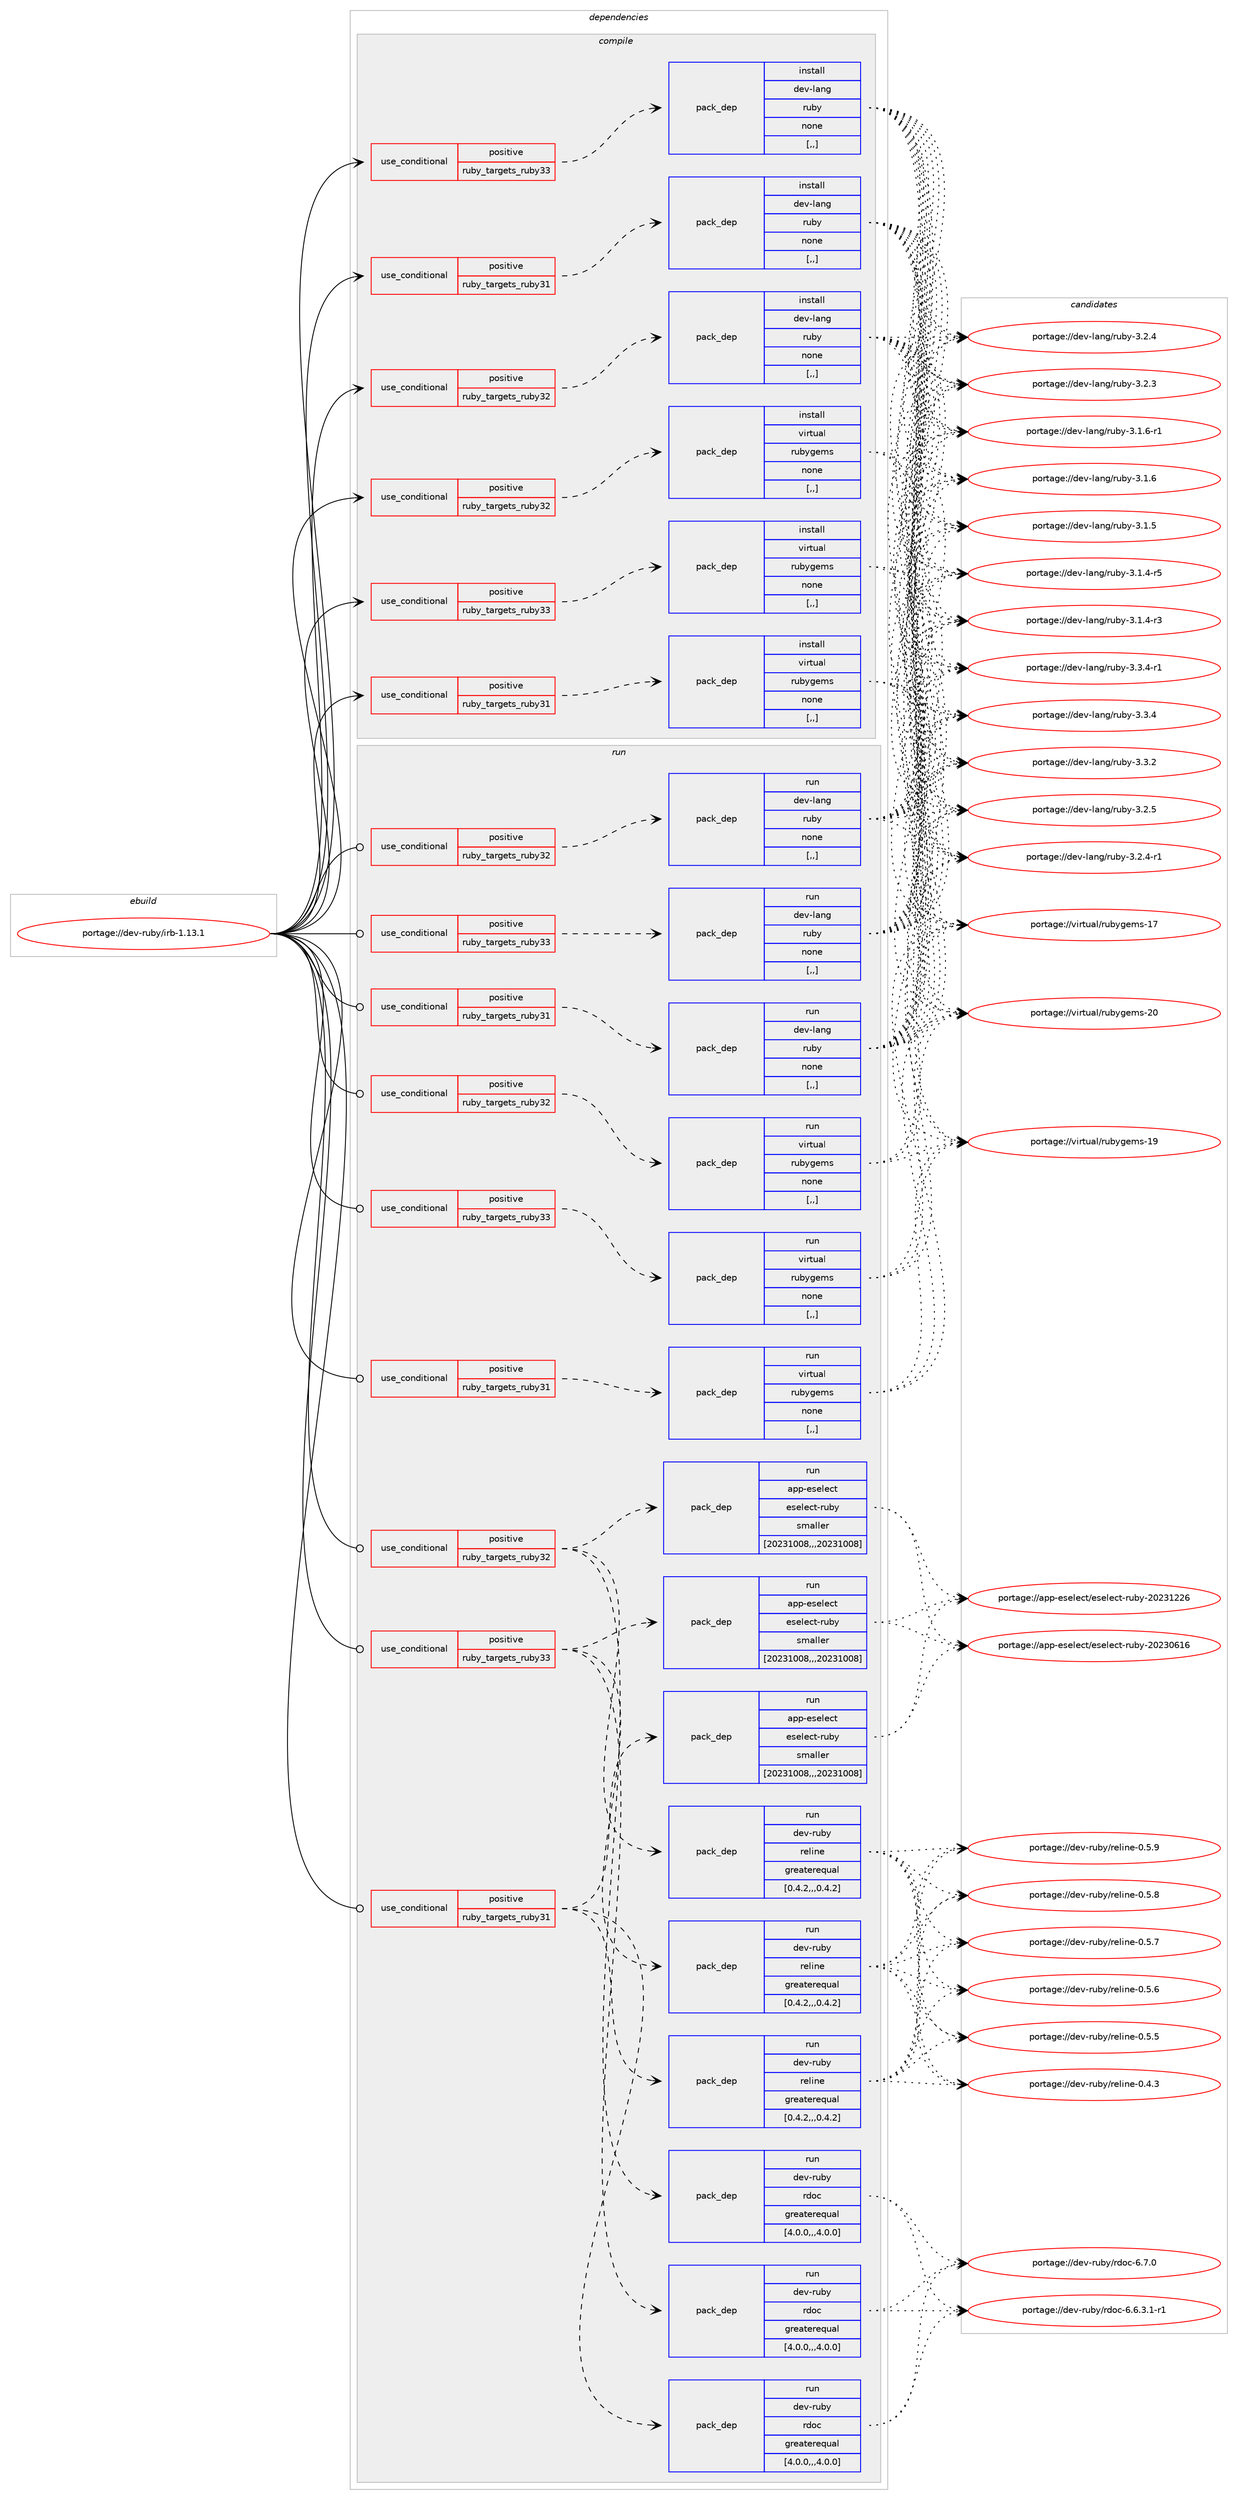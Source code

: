 digraph prolog {

# *************
# Graph options
# *************

newrank=true;
concentrate=true;
compound=true;
graph [rankdir=LR,fontname=Helvetica,fontsize=10,ranksep=1.5];#, ranksep=2.5, nodesep=0.2];
edge  [arrowhead=vee];
node  [fontname=Helvetica,fontsize=10];

# **********
# The ebuild
# **********

subgraph cluster_leftcol {
color=gray;
label=<<i>ebuild</i>>;
id [label="portage://dev-ruby/irb-1.13.1", color=red, width=4, href="../dev-ruby/irb-1.13.1.svg"];
}

# ****************
# The dependencies
# ****************

subgraph cluster_midcol {
color=gray;
label=<<i>dependencies</i>>;
subgraph cluster_compile {
fillcolor="#eeeeee";
style=filled;
label=<<i>compile</i>>;
subgraph cond49490 {
dependency187581 [label=<<TABLE BORDER="0" CELLBORDER="1" CELLSPACING="0" CELLPADDING="4"><TR><TD ROWSPAN="3" CELLPADDING="10">use_conditional</TD></TR><TR><TD>positive</TD></TR><TR><TD>ruby_targets_ruby31</TD></TR></TABLE>>, shape=none, color=red];
subgraph pack136761 {
dependency187582 [label=<<TABLE BORDER="0" CELLBORDER="1" CELLSPACING="0" CELLPADDING="4" WIDTH="220"><TR><TD ROWSPAN="6" CELLPADDING="30">pack_dep</TD></TR><TR><TD WIDTH="110">install</TD></TR><TR><TD>dev-lang</TD></TR><TR><TD>ruby</TD></TR><TR><TD>none</TD></TR><TR><TD>[,,]</TD></TR></TABLE>>, shape=none, color=blue];
}
dependency187581:e -> dependency187582:w [weight=20,style="dashed",arrowhead="vee"];
}
id:e -> dependency187581:w [weight=20,style="solid",arrowhead="vee"];
subgraph cond49491 {
dependency187583 [label=<<TABLE BORDER="0" CELLBORDER="1" CELLSPACING="0" CELLPADDING="4"><TR><TD ROWSPAN="3" CELLPADDING="10">use_conditional</TD></TR><TR><TD>positive</TD></TR><TR><TD>ruby_targets_ruby31</TD></TR></TABLE>>, shape=none, color=red];
subgraph pack136762 {
dependency187584 [label=<<TABLE BORDER="0" CELLBORDER="1" CELLSPACING="0" CELLPADDING="4" WIDTH="220"><TR><TD ROWSPAN="6" CELLPADDING="30">pack_dep</TD></TR><TR><TD WIDTH="110">install</TD></TR><TR><TD>virtual</TD></TR><TR><TD>rubygems</TD></TR><TR><TD>none</TD></TR><TR><TD>[,,]</TD></TR></TABLE>>, shape=none, color=blue];
}
dependency187583:e -> dependency187584:w [weight=20,style="dashed",arrowhead="vee"];
}
id:e -> dependency187583:w [weight=20,style="solid",arrowhead="vee"];
subgraph cond49492 {
dependency187585 [label=<<TABLE BORDER="0" CELLBORDER="1" CELLSPACING="0" CELLPADDING="4"><TR><TD ROWSPAN="3" CELLPADDING="10">use_conditional</TD></TR><TR><TD>positive</TD></TR><TR><TD>ruby_targets_ruby32</TD></TR></TABLE>>, shape=none, color=red];
subgraph pack136763 {
dependency187586 [label=<<TABLE BORDER="0" CELLBORDER="1" CELLSPACING="0" CELLPADDING="4" WIDTH="220"><TR><TD ROWSPAN="6" CELLPADDING="30">pack_dep</TD></TR><TR><TD WIDTH="110">install</TD></TR><TR><TD>dev-lang</TD></TR><TR><TD>ruby</TD></TR><TR><TD>none</TD></TR><TR><TD>[,,]</TD></TR></TABLE>>, shape=none, color=blue];
}
dependency187585:e -> dependency187586:w [weight=20,style="dashed",arrowhead="vee"];
}
id:e -> dependency187585:w [weight=20,style="solid",arrowhead="vee"];
subgraph cond49493 {
dependency187587 [label=<<TABLE BORDER="0" CELLBORDER="1" CELLSPACING="0" CELLPADDING="4"><TR><TD ROWSPAN="3" CELLPADDING="10">use_conditional</TD></TR><TR><TD>positive</TD></TR><TR><TD>ruby_targets_ruby32</TD></TR></TABLE>>, shape=none, color=red];
subgraph pack136764 {
dependency187588 [label=<<TABLE BORDER="0" CELLBORDER="1" CELLSPACING="0" CELLPADDING="4" WIDTH="220"><TR><TD ROWSPAN="6" CELLPADDING="30">pack_dep</TD></TR><TR><TD WIDTH="110">install</TD></TR><TR><TD>virtual</TD></TR><TR><TD>rubygems</TD></TR><TR><TD>none</TD></TR><TR><TD>[,,]</TD></TR></TABLE>>, shape=none, color=blue];
}
dependency187587:e -> dependency187588:w [weight=20,style="dashed",arrowhead="vee"];
}
id:e -> dependency187587:w [weight=20,style="solid",arrowhead="vee"];
subgraph cond49494 {
dependency187589 [label=<<TABLE BORDER="0" CELLBORDER="1" CELLSPACING="0" CELLPADDING="4"><TR><TD ROWSPAN="3" CELLPADDING="10">use_conditional</TD></TR><TR><TD>positive</TD></TR><TR><TD>ruby_targets_ruby33</TD></TR></TABLE>>, shape=none, color=red];
subgraph pack136765 {
dependency187590 [label=<<TABLE BORDER="0" CELLBORDER="1" CELLSPACING="0" CELLPADDING="4" WIDTH="220"><TR><TD ROWSPAN="6" CELLPADDING="30">pack_dep</TD></TR><TR><TD WIDTH="110">install</TD></TR><TR><TD>dev-lang</TD></TR><TR><TD>ruby</TD></TR><TR><TD>none</TD></TR><TR><TD>[,,]</TD></TR></TABLE>>, shape=none, color=blue];
}
dependency187589:e -> dependency187590:w [weight=20,style="dashed",arrowhead="vee"];
}
id:e -> dependency187589:w [weight=20,style="solid",arrowhead="vee"];
subgraph cond49495 {
dependency187591 [label=<<TABLE BORDER="0" CELLBORDER="1" CELLSPACING="0" CELLPADDING="4"><TR><TD ROWSPAN="3" CELLPADDING="10">use_conditional</TD></TR><TR><TD>positive</TD></TR><TR><TD>ruby_targets_ruby33</TD></TR></TABLE>>, shape=none, color=red];
subgraph pack136766 {
dependency187592 [label=<<TABLE BORDER="0" CELLBORDER="1" CELLSPACING="0" CELLPADDING="4" WIDTH="220"><TR><TD ROWSPAN="6" CELLPADDING="30">pack_dep</TD></TR><TR><TD WIDTH="110">install</TD></TR><TR><TD>virtual</TD></TR><TR><TD>rubygems</TD></TR><TR><TD>none</TD></TR><TR><TD>[,,]</TD></TR></TABLE>>, shape=none, color=blue];
}
dependency187591:e -> dependency187592:w [weight=20,style="dashed",arrowhead="vee"];
}
id:e -> dependency187591:w [weight=20,style="solid",arrowhead="vee"];
}
subgraph cluster_compileandrun {
fillcolor="#eeeeee";
style=filled;
label=<<i>compile and run</i>>;
}
subgraph cluster_run {
fillcolor="#eeeeee";
style=filled;
label=<<i>run</i>>;
subgraph cond49496 {
dependency187593 [label=<<TABLE BORDER="0" CELLBORDER="1" CELLSPACING="0" CELLPADDING="4"><TR><TD ROWSPAN="3" CELLPADDING="10">use_conditional</TD></TR><TR><TD>positive</TD></TR><TR><TD>ruby_targets_ruby31</TD></TR></TABLE>>, shape=none, color=red];
subgraph pack136767 {
dependency187594 [label=<<TABLE BORDER="0" CELLBORDER="1" CELLSPACING="0" CELLPADDING="4" WIDTH="220"><TR><TD ROWSPAN="6" CELLPADDING="30">pack_dep</TD></TR><TR><TD WIDTH="110">run</TD></TR><TR><TD>dev-lang</TD></TR><TR><TD>ruby</TD></TR><TR><TD>none</TD></TR><TR><TD>[,,]</TD></TR></TABLE>>, shape=none, color=blue];
}
dependency187593:e -> dependency187594:w [weight=20,style="dashed",arrowhead="vee"];
}
id:e -> dependency187593:w [weight=20,style="solid",arrowhead="odot"];
subgraph cond49497 {
dependency187595 [label=<<TABLE BORDER="0" CELLBORDER="1" CELLSPACING="0" CELLPADDING="4"><TR><TD ROWSPAN="3" CELLPADDING="10">use_conditional</TD></TR><TR><TD>positive</TD></TR><TR><TD>ruby_targets_ruby31</TD></TR></TABLE>>, shape=none, color=red];
subgraph pack136768 {
dependency187596 [label=<<TABLE BORDER="0" CELLBORDER="1" CELLSPACING="0" CELLPADDING="4" WIDTH="220"><TR><TD ROWSPAN="6" CELLPADDING="30">pack_dep</TD></TR><TR><TD WIDTH="110">run</TD></TR><TR><TD>dev-ruby</TD></TR><TR><TD>rdoc</TD></TR><TR><TD>greaterequal</TD></TR><TR><TD>[4.0.0,,,4.0.0]</TD></TR></TABLE>>, shape=none, color=blue];
}
dependency187595:e -> dependency187596:w [weight=20,style="dashed",arrowhead="vee"];
subgraph pack136769 {
dependency187597 [label=<<TABLE BORDER="0" CELLBORDER="1" CELLSPACING="0" CELLPADDING="4" WIDTH="220"><TR><TD ROWSPAN="6" CELLPADDING="30">pack_dep</TD></TR><TR><TD WIDTH="110">run</TD></TR><TR><TD>dev-ruby</TD></TR><TR><TD>reline</TD></TR><TR><TD>greaterequal</TD></TR><TR><TD>[0.4.2,,,0.4.2]</TD></TR></TABLE>>, shape=none, color=blue];
}
dependency187595:e -> dependency187597:w [weight=20,style="dashed",arrowhead="vee"];
subgraph pack136770 {
dependency187598 [label=<<TABLE BORDER="0" CELLBORDER="1" CELLSPACING="0" CELLPADDING="4" WIDTH="220"><TR><TD ROWSPAN="6" CELLPADDING="30">pack_dep</TD></TR><TR><TD WIDTH="110">run</TD></TR><TR><TD>app-eselect</TD></TR><TR><TD>eselect-ruby</TD></TR><TR><TD>smaller</TD></TR><TR><TD>[20231008,,,20231008]</TD></TR></TABLE>>, shape=none, color=blue];
}
dependency187595:e -> dependency187598:w [weight=20,style="dashed",arrowhead="vee"];
}
id:e -> dependency187595:w [weight=20,style="solid",arrowhead="odot"];
subgraph cond49498 {
dependency187599 [label=<<TABLE BORDER="0" CELLBORDER="1" CELLSPACING="0" CELLPADDING="4"><TR><TD ROWSPAN="3" CELLPADDING="10">use_conditional</TD></TR><TR><TD>positive</TD></TR><TR><TD>ruby_targets_ruby31</TD></TR></TABLE>>, shape=none, color=red];
subgraph pack136771 {
dependency187600 [label=<<TABLE BORDER="0" CELLBORDER="1" CELLSPACING="0" CELLPADDING="4" WIDTH="220"><TR><TD ROWSPAN="6" CELLPADDING="30">pack_dep</TD></TR><TR><TD WIDTH="110">run</TD></TR><TR><TD>virtual</TD></TR><TR><TD>rubygems</TD></TR><TR><TD>none</TD></TR><TR><TD>[,,]</TD></TR></TABLE>>, shape=none, color=blue];
}
dependency187599:e -> dependency187600:w [weight=20,style="dashed",arrowhead="vee"];
}
id:e -> dependency187599:w [weight=20,style="solid",arrowhead="odot"];
subgraph cond49499 {
dependency187601 [label=<<TABLE BORDER="0" CELLBORDER="1" CELLSPACING="0" CELLPADDING="4"><TR><TD ROWSPAN="3" CELLPADDING="10">use_conditional</TD></TR><TR><TD>positive</TD></TR><TR><TD>ruby_targets_ruby32</TD></TR></TABLE>>, shape=none, color=red];
subgraph pack136772 {
dependency187602 [label=<<TABLE BORDER="0" CELLBORDER="1" CELLSPACING="0" CELLPADDING="4" WIDTH="220"><TR><TD ROWSPAN="6" CELLPADDING="30">pack_dep</TD></TR><TR><TD WIDTH="110">run</TD></TR><TR><TD>dev-lang</TD></TR><TR><TD>ruby</TD></TR><TR><TD>none</TD></TR><TR><TD>[,,]</TD></TR></TABLE>>, shape=none, color=blue];
}
dependency187601:e -> dependency187602:w [weight=20,style="dashed",arrowhead="vee"];
}
id:e -> dependency187601:w [weight=20,style="solid",arrowhead="odot"];
subgraph cond49500 {
dependency187603 [label=<<TABLE BORDER="0" CELLBORDER="1" CELLSPACING="0" CELLPADDING="4"><TR><TD ROWSPAN="3" CELLPADDING="10">use_conditional</TD></TR><TR><TD>positive</TD></TR><TR><TD>ruby_targets_ruby32</TD></TR></TABLE>>, shape=none, color=red];
subgraph pack136773 {
dependency187604 [label=<<TABLE BORDER="0" CELLBORDER="1" CELLSPACING="0" CELLPADDING="4" WIDTH="220"><TR><TD ROWSPAN="6" CELLPADDING="30">pack_dep</TD></TR><TR><TD WIDTH="110">run</TD></TR><TR><TD>dev-ruby</TD></TR><TR><TD>rdoc</TD></TR><TR><TD>greaterequal</TD></TR><TR><TD>[4.0.0,,,4.0.0]</TD></TR></TABLE>>, shape=none, color=blue];
}
dependency187603:e -> dependency187604:w [weight=20,style="dashed",arrowhead="vee"];
subgraph pack136774 {
dependency187605 [label=<<TABLE BORDER="0" CELLBORDER="1" CELLSPACING="0" CELLPADDING="4" WIDTH="220"><TR><TD ROWSPAN="6" CELLPADDING="30">pack_dep</TD></TR><TR><TD WIDTH="110">run</TD></TR><TR><TD>dev-ruby</TD></TR><TR><TD>reline</TD></TR><TR><TD>greaterequal</TD></TR><TR><TD>[0.4.2,,,0.4.2]</TD></TR></TABLE>>, shape=none, color=blue];
}
dependency187603:e -> dependency187605:w [weight=20,style="dashed",arrowhead="vee"];
subgraph pack136775 {
dependency187606 [label=<<TABLE BORDER="0" CELLBORDER="1" CELLSPACING="0" CELLPADDING="4" WIDTH="220"><TR><TD ROWSPAN="6" CELLPADDING="30">pack_dep</TD></TR><TR><TD WIDTH="110">run</TD></TR><TR><TD>app-eselect</TD></TR><TR><TD>eselect-ruby</TD></TR><TR><TD>smaller</TD></TR><TR><TD>[20231008,,,20231008]</TD></TR></TABLE>>, shape=none, color=blue];
}
dependency187603:e -> dependency187606:w [weight=20,style="dashed",arrowhead="vee"];
}
id:e -> dependency187603:w [weight=20,style="solid",arrowhead="odot"];
subgraph cond49501 {
dependency187607 [label=<<TABLE BORDER="0" CELLBORDER="1" CELLSPACING="0" CELLPADDING="4"><TR><TD ROWSPAN="3" CELLPADDING="10">use_conditional</TD></TR><TR><TD>positive</TD></TR><TR><TD>ruby_targets_ruby32</TD></TR></TABLE>>, shape=none, color=red];
subgraph pack136776 {
dependency187608 [label=<<TABLE BORDER="0" CELLBORDER="1" CELLSPACING="0" CELLPADDING="4" WIDTH="220"><TR><TD ROWSPAN="6" CELLPADDING="30">pack_dep</TD></TR><TR><TD WIDTH="110">run</TD></TR><TR><TD>virtual</TD></TR><TR><TD>rubygems</TD></TR><TR><TD>none</TD></TR><TR><TD>[,,]</TD></TR></TABLE>>, shape=none, color=blue];
}
dependency187607:e -> dependency187608:w [weight=20,style="dashed",arrowhead="vee"];
}
id:e -> dependency187607:w [weight=20,style="solid",arrowhead="odot"];
subgraph cond49502 {
dependency187609 [label=<<TABLE BORDER="0" CELLBORDER="1" CELLSPACING="0" CELLPADDING="4"><TR><TD ROWSPAN="3" CELLPADDING="10">use_conditional</TD></TR><TR><TD>positive</TD></TR><TR><TD>ruby_targets_ruby33</TD></TR></TABLE>>, shape=none, color=red];
subgraph pack136777 {
dependency187610 [label=<<TABLE BORDER="0" CELLBORDER="1" CELLSPACING="0" CELLPADDING="4" WIDTH="220"><TR><TD ROWSPAN="6" CELLPADDING="30">pack_dep</TD></TR><TR><TD WIDTH="110">run</TD></TR><TR><TD>dev-lang</TD></TR><TR><TD>ruby</TD></TR><TR><TD>none</TD></TR><TR><TD>[,,]</TD></TR></TABLE>>, shape=none, color=blue];
}
dependency187609:e -> dependency187610:w [weight=20,style="dashed",arrowhead="vee"];
}
id:e -> dependency187609:w [weight=20,style="solid",arrowhead="odot"];
subgraph cond49503 {
dependency187611 [label=<<TABLE BORDER="0" CELLBORDER="1" CELLSPACING="0" CELLPADDING="4"><TR><TD ROWSPAN="3" CELLPADDING="10">use_conditional</TD></TR><TR><TD>positive</TD></TR><TR><TD>ruby_targets_ruby33</TD></TR></TABLE>>, shape=none, color=red];
subgraph pack136778 {
dependency187612 [label=<<TABLE BORDER="0" CELLBORDER="1" CELLSPACING="0" CELLPADDING="4" WIDTH="220"><TR><TD ROWSPAN="6" CELLPADDING="30">pack_dep</TD></TR><TR><TD WIDTH="110">run</TD></TR><TR><TD>dev-ruby</TD></TR><TR><TD>rdoc</TD></TR><TR><TD>greaterequal</TD></TR><TR><TD>[4.0.0,,,4.0.0]</TD></TR></TABLE>>, shape=none, color=blue];
}
dependency187611:e -> dependency187612:w [weight=20,style="dashed",arrowhead="vee"];
subgraph pack136779 {
dependency187613 [label=<<TABLE BORDER="0" CELLBORDER="1" CELLSPACING="0" CELLPADDING="4" WIDTH="220"><TR><TD ROWSPAN="6" CELLPADDING="30">pack_dep</TD></TR><TR><TD WIDTH="110">run</TD></TR><TR><TD>dev-ruby</TD></TR><TR><TD>reline</TD></TR><TR><TD>greaterequal</TD></TR><TR><TD>[0.4.2,,,0.4.2]</TD></TR></TABLE>>, shape=none, color=blue];
}
dependency187611:e -> dependency187613:w [weight=20,style="dashed",arrowhead="vee"];
subgraph pack136780 {
dependency187614 [label=<<TABLE BORDER="0" CELLBORDER="1" CELLSPACING="0" CELLPADDING="4" WIDTH="220"><TR><TD ROWSPAN="6" CELLPADDING="30">pack_dep</TD></TR><TR><TD WIDTH="110">run</TD></TR><TR><TD>app-eselect</TD></TR><TR><TD>eselect-ruby</TD></TR><TR><TD>smaller</TD></TR><TR><TD>[20231008,,,20231008]</TD></TR></TABLE>>, shape=none, color=blue];
}
dependency187611:e -> dependency187614:w [weight=20,style="dashed",arrowhead="vee"];
}
id:e -> dependency187611:w [weight=20,style="solid",arrowhead="odot"];
subgraph cond49504 {
dependency187615 [label=<<TABLE BORDER="0" CELLBORDER="1" CELLSPACING="0" CELLPADDING="4"><TR><TD ROWSPAN="3" CELLPADDING="10">use_conditional</TD></TR><TR><TD>positive</TD></TR><TR><TD>ruby_targets_ruby33</TD></TR></TABLE>>, shape=none, color=red];
subgraph pack136781 {
dependency187616 [label=<<TABLE BORDER="0" CELLBORDER="1" CELLSPACING="0" CELLPADDING="4" WIDTH="220"><TR><TD ROWSPAN="6" CELLPADDING="30">pack_dep</TD></TR><TR><TD WIDTH="110">run</TD></TR><TR><TD>virtual</TD></TR><TR><TD>rubygems</TD></TR><TR><TD>none</TD></TR><TR><TD>[,,]</TD></TR></TABLE>>, shape=none, color=blue];
}
dependency187615:e -> dependency187616:w [weight=20,style="dashed",arrowhead="vee"];
}
id:e -> dependency187615:w [weight=20,style="solid",arrowhead="odot"];
}
}

# **************
# The candidates
# **************

subgraph cluster_choices {
rank=same;
color=gray;
label=<<i>candidates</i>>;

subgraph choice136761 {
color=black;
nodesep=1;
choice100101118451089711010347114117981214551465146524511449 [label="portage://dev-lang/ruby-3.3.4-r1", color=red, width=4,href="../dev-lang/ruby-3.3.4-r1.svg"];
choice10010111845108971101034711411798121455146514652 [label="portage://dev-lang/ruby-3.3.4", color=red, width=4,href="../dev-lang/ruby-3.3.4.svg"];
choice10010111845108971101034711411798121455146514650 [label="portage://dev-lang/ruby-3.3.2", color=red, width=4,href="../dev-lang/ruby-3.3.2.svg"];
choice10010111845108971101034711411798121455146504653 [label="portage://dev-lang/ruby-3.2.5", color=red, width=4,href="../dev-lang/ruby-3.2.5.svg"];
choice100101118451089711010347114117981214551465046524511449 [label="portage://dev-lang/ruby-3.2.4-r1", color=red, width=4,href="../dev-lang/ruby-3.2.4-r1.svg"];
choice10010111845108971101034711411798121455146504652 [label="portage://dev-lang/ruby-3.2.4", color=red, width=4,href="../dev-lang/ruby-3.2.4.svg"];
choice10010111845108971101034711411798121455146504651 [label="portage://dev-lang/ruby-3.2.3", color=red, width=4,href="../dev-lang/ruby-3.2.3.svg"];
choice100101118451089711010347114117981214551464946544511449 [label="portage://dev-lang/ruby-3.1.6-r1", color=red, width=4,href="../dev-lang/ruby-3.1.6-r1.svg"];
choice10010111845108971101034711411798121455146494654 [label="portage://dev-lang/ruby-3.1.6", color=red, width=4,href="../dev-lang/ruby-3.1.6.svg"];
choice10010111845108971101034711411798121455146494653 [label="portage://dev-lang/ruby-3.1.5", color=red, width=4,href="../dev-lang/ruby-3.1.5.svg"];
choice100101118451089711010347114117981214551464946524511453 [label="portage://dev-lang/ruby-3.1.4-r5", color=red, width=4,href="../dev-lang/ruby-3.1.4-r5.svg"];
choice100101118451089711010347114117981214551464946524511451 [label="portage://dev-lang/ruby-3.1.4-r3", color=red, width=4,href="../dev-lang/ruby-3.1.4-r3.svg"];
dependency187582:e -> choice100101118451089711010347114117981214551465146524511449:w [style=dotted,weight="100"];
dependency187582:e -> choice10010111845108971101034711411798121455146514652:w [style=dotted,weight="100"];
dependency187582:e -> choice10010111845108971101034711411798121455146514650:w [style=dotted,weight="100"];
dependency187582:e -> choice10010111845108971101034711411798121455146504653:w [style=dotted,weight="100"];
dependency187582:e -> choice100101118451089711010347114117981214551465046524511449:w [style=dotted,weight="100"];
dependency187582:e -> choice10010111845108971101034711411798121455146504652:w [style=dotted,weight="100"];
dependency187582:e -> choice10010111845108971101034711411798121455146504651:w [style=dotted,weight="100"];
dependency187582:e -> choice100101118451089711010347114117981214551464946544511449:w [style=dotted,weight="100"];
dependency187582:e -> choice10010111845108971101034711411798121455146494654:w [style=dotted,weight="100"];
dependency187582:e -> choice10010111845108971101034711411798121455146494653:w [style=dotted,weight="100"];
dependency187582:e -> choice100101118451089711010347114117981214551464946524511453:w [style=dotted,weight="100"];
dependency187582:e -> choice100101118451089711010347114117981214551464946524511451:w [style=dotted,weight="100"];
}
subgraph choice136762 {
color=black;
nodesep=1;
choice118105114116117971084711411798121103101109115455048 [label="portage://virtual/rubygems-20", color=red, width=4,href="../virtual/rubygems-20.svg"];
choice118105114116117971084711411798121103101109115454957 [label="portage://virtual/rubygems-19", color=red, width=4,href="../virtual/rubygems-19.svg"];
choice118105114116117971084711411798121103101109115454955 [label="portage://virtual/rubygems-17", color=red, width=4,href="../virtual/rubygems-17.svg"];
dependency187584:e -> choice118105114116117971084711411798121103101109115455048:w [style=dotted,weight="100"];
dependency187584:e -> choice118105114116117971084711411798121103101109115454957:w [style=dotted,weight="100"];
dependency187584:e -> choice118105114116117971084711411798121103101109115454955:w [style=dotted,weight="100"];
}
subgraph choice136763 {
color=black;
nodesep=1;
choice100101118451089711010347114117981214551465146524511449 [label="portage://dev-lang/ruby-3.3.4-r1", color=red, width=4,href="../dev-lang/ruby-3.3.4-r1.svg"];
choice10010111845108971101034711411798121455146514652 [label="portage://dev-lang/ruby-3.3.4", color=red, width=4,href="../dev-lang/ruby-3.3.4.svg"];
choice10010111845108971101034711411798121455146514650 [label="portage://dev-lang/ruby-3.3.2", color=red, width=4,href="../dev-lang/ruby-3.3.2.svg"];
choice10010111845108971101034711411798121455146504653 [label="portage://dev-lang/ruby-3.2.5", color=red, width=4,href="../dev-lang/ruby-3.2.5.svg"];
choice100101118451089711010347114117981214551465046524511449 [label="portage://dev-lang/ruby-3.2.4-r1", color=red, width=4,href="../dev-lang/ruby-3.2.4-r1.svg"];
choice10010111845108971101034711411798121455146504652 [label="portage://dev-lang/ruby-3.2.4", color=red, width=4,href="../dev-lang/ruby-3.2.4.svg"];
choice10010111845108971101034711411798121455146504651 [label="portage://dev-lang/ruby-3.2.3", color=red, width=4,href="../dev-lang/ruby-3.2.3.svg"];
choice100101118451089711010347114117981214551464946544511449 [label="portage://dev-lang/ruby-3.1.6-r1", color=red, width=4,href="../dev-lang/ruby-3.1.6-r1.svg"];
choice10010111845108971101034711411798121455146494654 [label="portage://dev-lang/ruby-3.1.6", color=red, width=4,href="../dev-lang/ruby-3.1.6.svg"];
choice10010111845108971101034711411798121455146494653 [label="portage://dev-lang/ruby-3.1.5", color=red, width=4,href="../dev-lang/ruby-3.1.5.svg"];
choice100101118451089711010347114117981214551464946524511453 [label="portage://dev-lang/ruby-3.1.4-r5", color=red, width=4,href="../dev-lang/ruby-3.1.4-r5.svg"];
choice100101118451089711010347114117981214551464946524511451 [label="portage://dev-lang/ruby-3.1.4-r3", color=red, width=4,href="../dev-lang/ruby-3.1.4-r3.svg"];
dependency187586:e -> choice100101118451089711010347114117981214551465146524511449:w [style=dotted,weight="100"];
dependency187586:e -> choice10010111845108971101034711411798121455146514652:w [style=dotted,weight="100"];
dependency187586:e -> choice10010111845108971101034711411798121455146514650:w [style=dotted,weight="100"];
dependency187586:e -> choice10010111845108971101034711411798121455146504653:w [style=dotted,weight="100"];
dependency187586:e -> choice100101118451089711010347114117981214551465046524511449:w [style=dotted,weight="100"];
dependency187586:e -> choice10010111845108971101034711411798121455146504652:w [style=dotted,weight="100"];
dependency187586:e -> choice10010111845108971101034711411798121455146504651:w [style=dotted,weight="100"];
dependency187586:e -> choice100101118451089711010347114117981214551464946544511449:w [style=dotted,weight="100"];
dependency187586:e -> choice10010111845108971101034711411798121455146494654:w [style=dotted,weight="100"];
dependency187586:e -> choice10010111845108971101034711411798121455146494653:w [style=dotted,weight="100"];
dependency187586:e -> choice100101118451089711010347114117981214551464946524511453:w [style=dotted,weight="100"];
dependency187586:e -> choice100101118451089711010347114117981214551464946524511451:w [style=dotted,weight="100"];
}
subgraph choice136764 {
color=black;
nodesep=1;
choice118105114116117971084711411798121103101109115455048 [label="portage://virtual/rubygems-20", color=red, width=4,href="../virtual/rubygems-20.svg"];
choice118105114116117971084711411798121103101109115454957 [label="portage://virtual/rubygems-19", color=red, width=4,href="../virtual/rubygems-19.svg"];
choice118105114116117971084711411798121103101109115454955 [label="portage://virtual/rubygems-17", color=red, width=4,href="../virtual/rubygems-17.svg"];
dependency187588:e -> choice118105114116117971084711411798121103101109115455048:w [style=dotted,weight="100"];
dependency187588:e -> choice118105114116117971084711411798121103101109115454957:w [style=dotted,weight="100"];
dependency187588:e -> choice118105114116117971084711411798121103101109115454955:w [style=dotted,weight="100"];
}
subgraph choice136765 {
color=black;
nodesep=1;
choice100101118451089711010347114117981214551465146524511449 [label="portage://dev-lang/ruby-3.3.4-r1", color=red, width=4,href="../dev-lang/ruby-3.3.4-r1.svg"];
choice10010111845108971101034711411798121455146514652 [label="portage://dev-lang/ruby-3.3.4", color=red, width=4,href="../dev-lang/ruby-3.3.4.svg"];
choice10010111845108971101034711411798121455146514650 [label="portage://dev-lang/ruby-3.3.2", color=red, width=4,href="../dev-lang/ruby-3.3.2.svg"];
choice10010111845108971101034711411798121455146504653 [label="portage://dev-lang/ruby-3.2.5", color=red, width=4,href="../dev-lang/ruby-3.2.5.svg"];
choice100101118451089711010347114117981214551465046524511449 [label="portage://dev-lang/ruby-3.2.4-r1", color=red, width=4,href="../dev-lang/ruby-3.2.4-r1.svg"];
choice10010111845108971101034711411798121455146504652 [label="portage://dev-lang/ruby-3.2.4", color=red, width=4,href="../dev-lang/ruby-3.2.4.svg"];
choice10010111845108971101034711411798121455146504651 [label="portage://dev-lang/ruby-3.2.3", color=red, width=4,href="../dev-lang/ruby-3.2.3.svg"];
choice100101118451089711010347114117981214551464946544511449 [label="portage://dev-lang/ruby-3.1.6-r1", color=red, width=4,href="../dev-lang/ruby-3.1.6-r1.svg"];
choice10010111845108971101034711411798121455146494654 [label="portage://dev-lang/ruby-3.1.6", color=red, width=4,href="../dev-lang/ruby-3.1.6.svg"];
choice10010111845108971101034711411798121455146494653 [label="portage://dev-lang/ruby-3.1.5", color=red, width=4,href="../dev-lang/ruby-3.1.5.svg"];
choice100101118451089711010347114117981214551464946524511453 [label="portage://dev-lang/ruby-3.1.4-r5", color=red, width=4,href="../dev-lang/ruby-3.1.4-r5.svg"];
choice100101118451089711010347114117981214551464946524511451 [label="portage://dev-lang/ruby-3.1.4-r3", color=red, width=4,href="../dev-lang/ruby-3.1.4-r3.svg"];
dependency187590:e -> choice100101118451089711010347114117981214551465146524511449:w [style=dotted,weight="100"];
dependency187590:e -> choice10010111845108971101034711411798121455146514652:w [style=dotted,weight="100"];
dependency187590:e -> choice10010111845108971101034711411798121455146514650:w [style=dotted,weight="100"];
dependency187590:e -> choice10010111845108971101034711411798121455146504653:w [style=dotted,weight="100"];
dependency187590:e -> choice100101118451089711010347114117981214551465046524511449:w [style=dotted,weight="100"];
dependency187590:e -> choice10010111845108971101034711411798121455146504652:w [style=dotted,weight="100"];
dependency187590:e -> choice10010111845108971101034711411798121455146504651:w [style=dotted,weight="100"];
dependency187590:e -> choice100101118451089711010347114117981214551464946544511449:w [style=dotted,weight="100"];
dependency187590:e -> choice10010111845108971101034711411798121455146494654:w [style=dotted,weight="100"];
dependency187590:e -> choice10010111845108971101034711411798121455146494653:w [style=dotted,weight="100"];
dependency187590:e -> choice100101118451089711010347114117981214551464946524511453:w [style=dotted,weight="100"];
dependency187590:e -> choice100101118451089711010347114117981214551464946524511451:w [style=dotted,weight="100"];
}
subgraph choice136766 {
color=black;
nodesep=1;
choice118105114116117971084711411798121103101109115455048 [label="portage://virtual/rubygems-20", color=red, width=4,href="../virtual/rubygems-20.svg"];
choice118105114116117971084711411798121103101109115454957 [label="portage://virtual/rubygems-19", color=red, width=4,href="../virtual/rubygems-19.svg"];
choice118105114116117971084711411798121103101109115454955 [label="portage://virtual/rubygems-17", color=red, width=4,href="../virtual/rubygems-17.svg"];
dependency187592:e -> choice118105114116117971084711411798121103101109115455048:w [style=dotted,weight="100"];
dependency187592:e -> choice118105114116117971084711411798121103101109115454957:w [style=dotted,weight="100"];
dependency187592:e -> choice118105114116117971084711411798121103101109115454955:w [style=dotted,weight="100"];
}
subgraph choice136767 {
color=black;
nodesep=1;
choice100101118451089711010347114117981214551465146524511449 [label="portage://dev-lang/ruby-3.3.4-r1", color=red, width=4,href="../dev-lang/ruby-3.3.4-r1.svg"];
choice10010111845108971101034711411798121455146514652 [label="portage://dev-lang/ruby-3.3.4", color=red, width=4,href="../dev-lang/ruby-3.3.4.svg"];
choice10010111845108971101034711411798121455146514650 [label="portage://dev-lang/ruby-3.3.2", color=red, width=4,href="../dev-lang/ruby-3.3.2.svg"];
choice10010111845108971101034711411798121455146504653 [label="portage://dev-lang/ruby-3.2.5", color=red, width=4,href="../dev-lang/ruby-3.2.5.svg"];
choice100101118451089711010347114117981214551465046524511449 [label="portage://dev-lang/ruby-3.2.4-r1", color=red, width=4,href="../dev-lang/ruby-3.2.4-r1.svg"];
choice10010111845108971101034711411798121455146504652 [label="portage://dev-lang/ruby-3.2.4", color=red, width=4,href="../dev-lang/ruby-3.2.4.svg"];
choice10010111845108971101034711411798121455146504651 [label="portage://dev-lang/ruby-3.2.3", color=red, width=4,href="../dev-lang/ruby-3.2.3.svg"];
choice100101118451089711010347114117981214551464946544511449 [label="portage://dev-lang/ruby-3.1.6-r1", color=red, width=4,href="../dev-lang/ruby-3.1.6-r1.svg"];
choice10010111845108971101034711411798121455146494654 [label="portage://dev-lang/ruby-3.1.6", color=red, width=4,href="../dev-lang/ruby-3.1.6.svg"];
choice10010111845108971101034711411798121455146494653 [label="portage://dev-lang/ruby-3.1.5", color=red, width=4,href="../dev-lang/ruby-3.1.5.svg"];
choice100101118451089711010347114117981214551464946524511453 [label="portage://dev-lang/ruby-3.1.4-r5", color=red, width=4,href="../dev-lang/ruby-3.1.4-r5.svg"];
choice100101118451089711010347114117981214551464946524511451 [label="portage://dev-lang/ruby-3.1.4-r3", color=red, width=4,href="../dev-lang/ruby-3.1.4-r3.svg"];
dependency187594:e -> choice100101118451089711010347114117981214551465146524511449:w [style=dotted,weight="100"];
dependency187594:e -> choice10010111845108971101034711411798121455146514652:w [style=dotted,weight="100"];
dependency187594:e -> choice10010111845108971101034711411798121455146514650:w [style=dotted,weight="100"];
dependency187594:e -> choice10010111845108971101034711411798121455146504653:w [style=dotted,weight="100"];
dependency187594:e -> choice100101118451089711010347114117981214551465046524511449:w [style=dotted,weight="100"];
dependency187594:e -> choice10010111845108971101034711411798121455146504652:w [style=dotted,weight="100"];
dependency187594:e -> choice10010111845108971101034711411798121455146504651:w [style=dotted,weight="100"];
dependency187594:e -> choice100101118451089711010347114117981214551464946544511449:w [style=dotted,weight="100"];
dependency187594:e -> choice10010111845108971101034711411798121455146494654:w [style=dotted,weight="100"];
dependency187594:e -> choice10010111845108971101034711411798121455146494653:w [style=dotted,weight="100"];
dependency187594:e -> choice100101118451089711010347114117981214551464946524511453:w [style=dotted,weight="100"];
dependency187594:e -> choice100101118451089711010347114117981214551464946524511451:w [style=dotted,weight="100"];
}
subgraph choice136768 {
color=black;
nodesep=1;
choice10010111845114117981214711410011199455446554648 [label="portage://dev-ruby/rdoc-6.7.0", color=red, width=4,href="../dev-ruby/rdoc-6.7.0.svg"];
choice1001011184511411798121471141001119945544654465146494511449 [label="portage://dev-ruby/rdoc-6.6.3.1-r1", color=red, width=4,href="../dev-ruby/rdoc-6.6.3.1-r1.svg"];
dependency187596:e -> choice10010111845114117981214711410011199455446554648:w [style=dotted,weight="100"];
dependency187596:e -> choice1001011184511411798121471141001119945544654465146494511449:w [style=dotted,weight="100"];
}
subgraph choice136769 {
color=black;
nodesep=1;
choice100101118451141179812147114101108105110101454846534657 [label="portage://dev-ruby/reline-0.5.9", color=red, width=4,href="../dev-ruby/reline-0.5.9.svg"];
choice100101118451141179812147114101108105110101454846534656 [label="portage://dev-ruby/reline-0.5.8", color=red, width=4,href="../dev-ruby/reline-0.5.8.svg"];
choice100101118451141179812147114101108105110101454846534655 [label="portage://dev-ruby/reline-0.5.7", color=red, width=4,href="../dev-ruby/reline-0.5.7.svg"];
choice100101118451141179812147114101108105110101454846534654 [label="portage://dev-ruby/reline-0.5.6", color=red, width=4,href="../dev-ruby/reline-0.5.6.svg"];
choice100101118451141179812147114101108105110101454846534653 [label="portage://dev-ruby/reline-0.5.5", color=red, width=4,href="../dev-ruby/reline-0.5.5.svg"];
choice100101118451141179812147114101108105110101454846524651 [label="portage://dev-ruby/reline-0.4.3", color=red, width=4,href="../dev-ruby/reline-0.4.3.svg"];
dependency187597:e -> choice100101118451141179812147114101108105110101454846534657:w [style=dotted,weight="100"];
dependency187597:e -> choice100101118451141179812147114101108105110101454846534656:w [style=dotted,weight="100"];
dependency187597:e -> choice100101118451141179812147114101108105110101454846534655:w [style=dotted,weight="100"];
dependency187597:e -> choice100101118451141179812147114101108105110101454846534654:w [style=dotted,weight="100"];
dependency187597:e -> choice100101118451141179812147114101108105110101454846534653:w [style=dotted,weight="100"];
dependency187597:e -> choice100101118451141179812147114101108105110101454846524651:w [style=dotted,weight="100"];
}
subgraph choice136770 {
color=black;
nodesep=1;
choice97112112451011151011081019911647101115101108101991164511411798121455048505149505054 [label="portage://app-eselect/eselect-ruby-20231226", color=red, width=4,href="../app-eselect/eselect-ruby-20231226.svg"];
choice97112112451011151011081019911647101115101108101991164511411798121455048505148544954 [label="portage://app-eselect/eselect-ruby-20230616", color=red, width=4,href="../app-eselect/eselect-ruby-20230616.svg"];
dependency187598:e -> choice97112112451011151011081019911647101115101108101991164511411798121455048505149505054:w [style=dotted,weight="100"];
dependency187598:e -> choice97112112451011151011081019911647101115101108101991164511411798121455048505148544954:w [style=dotted,weight="100"];
}
subgraph choice136771 {
color=black;
nodesep=1;
choice118105114116117971084711411798121103101109115455048 [label="portage://virtual/rubygems-20", color=red, width=4,href="../virtual/rubygems-20.svg"];
choice118105114116117971084711411798121103101109115454957 [label="portage://virtual/rubygems-19", color=red, width=4,href="../virtual/rubygems-19.svg"];
choice118105114116117971084711411798121103101109115454955 [label="portage://virtual/rubygems-17", color=red, width=4,href="../virtual/rubygems-17.svg"];
dependency187600:e -> choice118105114116117971084711411798121103101109115455048:w [style=dotted,weight="100"];
dependency187600:e -> choice118105114116117971084711411798121103101109115454957:w [style=dotted,weight="100"];
dependency187600:e -> choice118105114116117971084711411798121103101109115454955:w [style=dotted,weight="100"];
}
subgraph choice136772 {
color=black;
nodesep=1;
choice100101118451089711010347114117981214551465146524511449 [label="portage://dev-lang/ruby-3.3.4-r1", color=red, width=4,href="../dev-lang/ruby-3.3.4-r1.svg"];
choice10010111845108971101034711411798121455146514652 [label="portage://dev-lang/ruby-3.3.4", color=red, width=4,href="../dev-lang/ruby-3.3.4.svg"];
choice10010111845108971101034711411798121455146514650 [label="portage://dev-lang/ruby-3.3.2", color=red, width=4,href="../dev-lang/ruby-3.3.2.svg"];
choice10010111845108971101034711411798121455146504653 [label="portage://dev-lang/ruby-3.2.5", color=red, width=4,href="../dev-lang/ruby-3.2.5.svg"];
choice100101118451089711010347114117981214551465046524511449 [label="portage://dev-lang/ruby-3.2.4-r1", color=red, width=4,href="../dev-lang/ruby-3.2.4-r1.svg"];
choice10010111845108971101034711411798121455146504652 [label="portage://dev-lang/ruby-3.2.4", color=red, width=4,href="../dev-lang/ruby-3.2.4.svg"];
choice10010111845108971101034711411798121455146504651 [label="portage://dev-lang/ruby-3.2.3", color=red, width=4,href="../dev-lang/ruby-3.2.3.svg"];
choice100101118451089711010347114117981214551464946544511449 [label="portage://dev-lang/ruby-3.1.6-r1", color=red, width=4,href="../dev-lang/ruby-3.1.6-r1.svg"];
choice10010111845108971101034711411798121455146494654 [label="portage://dev-lang/ruby-3.1.6", color=red, width=4,href="../dev-lang/ruby-3.1.6.svg"];
choice10010111845108971101034711411798121455146494653 [label="portage://dev-lang/ruby-3.1.5", color=red, width=4,href="../dev-lang/ruby-3.1.5.svg"];
choice100101118451089711010347114117981214551464946524511453 [label="portage://dev-lang/ruby-3.1.4-r5", color=red, width=4,href="../dev-lang/ruby-3.1.4-r5.svg"];
choice100101118451089711010347114117981214551464946524511451 [label="portage://dev-lang/ruby-3.1.4-r3", color=red, width=4,href="../dev-lang/ruby-3.1.4-r3.svg"];
dependency187602:e -> choice100101118451089711010347114117981214551465146524511449:w [style=dotted,weight="100"];
dependency187602:e -> choice10010111845108971101034711411798121455146514652:w [style=dotted,weight="100"];
dependency187602:e -> choice10010111845108971101034711411798121455146514650:w [style=dotted,weight="100"];
dependency187602:e -> choice10010111845108971101034711411798121455146504653:w [style=dotted,weight="100"];
dependency187602:e -> choice100101118451089711010347114117981214551465046524511449:w [style=dotted,weight="100"];
dependency187602:e -> choice10010111845108971101034711411798121455146504652:w [style=dotted,weight="100"];
dependency187602:e -> choice10010111845108971101034711411798121455146504651:w [style=dotted,weight="100"];
dependency187602:e -> choice100101118451089711010347114117981214551464946544511449:w [style=dotted,weight="100"];
dependency187602:e -> choice10010111845108971101034711411798121455146494654:w [style=dotted,weight="100"];
dependency187602:e -> choice10010111845108971101034711411798121455146494653:w [style=dotted,weight="100"];
dependency187602:e -> choice100101118451089711010347114117981214551464946524511453:w [style=dotted,weight="100"];
dependency187602:e -> choice100101118451089711010347114117981214551464946524511451:w [style=dotted,weight="100"];
}
subgraph choice136773 {
color=black;
nodesep=1;
choice10010111845114117981214711410011199455446554648 [label="portage://dev-ruby/rdoc-6.7.0", color=red, width=4,href="../dev-ruby/rdoc-6.7.0.svg"];
choice1001011184511411798121471141001119945544654465146494511449 [label="portage://dev-ruby/rdoc-6.6.3.1-r1", color=red, width=4,href="../dev-ruby/rdoc-6.6.3.1-r1.svg"];
dependency187604:e -> choice10010111845114117981214711410011199455446554648:w [style=dotted,weight="100"];
dependency187604:e -> choice1001011184511411798121471141001119945544654465146494511449:w [style=dotted,weight="100"];
}
subgraph choice136774 {
color=black;
nodesep=1;
choice100101118451141179812147114101108105110101454846534657 [label="portage://dev-ruby/reline-0.5.9", color=red, width=4,href="../dev-ruby/reline-0.5.9.svg"];
choice100101118451141179812147114101108105110101454846534656 [label="portage://dev-ruby/reline-0.5.8", color=red, width=4,href="../dev-ruby/reline-0.5.8.svg"];
choice100101118451141179812147114101108105110101454846534655 [label="portage://dev-ruby/reline-0.5.7", color=red, width=4,href="../dev-ruby/reline-0.5.7.svg"];
choice100101118451141179812147114101108105110101454846534654 [label="portage://dev-ruby/reline-0.5.6", color=red, width=4,href="../dev-ruby/reline-0.5.6.svg"];
choice100101118451141179812147114101108105110101454846534653 [label="portage://dev-ruby/reline-0.5.5", color=red, width=4,href="../dev-ruby/reline-0.5.5.svg"];
choice100101118451141179812147114101108105110101454846524651 [label="portage://dev-ruby/reline-0.4.3", color=red, width=4,href="../dev-ruby/reline-0.4.3.svg"];
dependency187605:e -> choice100101118451141179812147114101108105110101454846534657:w [style=dotted,weight="100"];
dependency187605:e -> choice100101118451141179812147114101108105110101454846534656:w [style=dotted,weight="100"];
dependency187605:e -> choice100101118451141179812147114101108105110101454846534655:w [style=dotted,weight="100"];
dependency187605:e -> choice100101118451141179812147114101108105110101454846534654:w [style=dotted,weight="100"];
dependency187605:e -> choice100101118451141179812147114101108105110101454846534653:w [style=dotted,weight="100"];
dependency187605:e -> choice100101118451141179812147114101108105110101454846524651:w [style=dotted,weight="100"];
}
subgraph choice136775 {
color=black;
nodesep=1;
choice97112112451011151011081019911647101115101108101991164511411798121455048505149505054 [label="portage://app-eselect/eselect-ruby-20231226", color=red, width=4,href="../app-eselect/eselect-ruby-20231226.svg"];
choice97112112451011151011081019911647101115101108101991164511411798121455048505148544954 [label="portage://app-eselect/eselect-ruby-20230616", color=red, width=4,href="../app-eselect/eselect-ruby-20230616.svg"];
dependency187606:e -> choice97112112451011151011081019911647101115101108101991164511411798121455048505149505054:w [style=dotted,weight="100"];
dependency187606:e -> choice97112112451011151011081019911647101115101108101991164511411798121455048505148544954:w [style=dotted,weight="100"];
}
subgraph choice136776 {
color=black;
nodesep=1;
choice118105114116117971084711411798121103101109115455048 [label="portage://virtual/rubygems-20", color=red, width=4,href="../virtual/rubygems-20.svg"];
choice118105114116117971084711411798121103101109115454957 [label="portage://virtual/rubygems-19", color=red, width=4,href="../virtual/rubygems-19.svg"];
choice118105114116117971084711411798121103101109115454955 [label="portage://virtual/rubygems-17", color=red, width=4,href="../virtual/rubygems-17.svg"];
dependency187608:e -> choice118105114116117971084711411798121103101109115455048:w [style=dotted,weight="100"];
dependency187608:e -> choice118105114116117971084711411798121103101109115454957:w [style=dotted,weight="100"];
dependency187608:e -> choice118105114116117971084711411798121103101109115454955:w [style=dotted,weight="100"];
}
subgraph choice136777 {
color=black;
nodesep=1;
choice100101118451089711010347114117981214551465146524511449 [label="portage://dev-lang/ruby-3.3.4-r1", color=red, width=4,href="../dev-lang/ruby-3.3.4-r1.svg"];
choice10010111845108971101034711411798121455146514652 [label="portage://dev-lang/ruby-3.3.4", color=red, width=4,href="../dev-lang/ruby-3.3.4.svg"];
choice10010111845108971101034711411798121455146514650 [label="portage://dev-lang/ruby-3.3.2", color=red, width=4,href="../dev-lang/ruby-3.3.2.svg"];
choice10010111845108971101034711411798121455146504653 [label="portage://dev-lang/ruby-3.2.5", color=red, width=4,href="../dev-lang/ruby-3.2.5.svg"];
choice100101118451089711010347114117981214551465046524511449 [label="portage://dev-lang/ruby-3.2.4-r1", color=red, width=4,href="../dev-lang/ruby-3.2.4-r1.svg"];
choice10010111845108971101034711411798121455146504652 [label="portage://dev-lang/ruby-3.2.4", color=red, width=4,href="../dev-lang/ruby-3.2.4.svg"];
choice10010111845108971101034711411798121455146504651 [label="portage://dev-lang/ruby-3.2.3", color=red, width=4,href="../dev-lang/ruby-3.2.3.svg"];
choice100101118451089711010347114117981214551464946544511449 [label="portage://dev-lang/ruby-3.1.6-r1", color=red, width=4,href="../dev-lang/ruby-3.1.6-r1.svg"];
choice10010111845108971101034711411798121455146494654 [label="portage://dev-lang/ruby-3.1.6", color=red, width=4,href="../dev-lang/ruby-3.1.6.svg"];
choice10010111845108971101034711411798121455146494653 [label="portage://dev-lang/ruby-3.1.5", color=red, width=4,href="../dev-lang/ruby-3.1.5.svg"];
choice100101118451089711010347114117981214551464946524511453 [label="portage://dev-lang/ruby-3.1.4-r5", color=red, width=4,href="../dev-lang/ruby-3.1.4-r5.svg"];
choice100101118451089711010347114117981214551464946524511451 [label="portage://dev-lang/ruby-3.1.4-r3", color=red, width=4,href="../dev-lang/ruby-3.1.4-r3.svg"];
dependency187610:e -> choice100101118451089711010347114117981214551465146524511449:w [style=dotted,weight="100"];
dependency187610:e -> choice10010111845108971101034711411798121455146514652:w [style=dotted,weight="100"];
dependency187610:e -> choice10010111845108971101034711411798121455146514650:w [style=dotted,weight="100"];
dependency187610:e -> choice10010111845108971101034711411798121455146504653:w [style=dotted,weight="100"];
dependency187610:e -> choice100101118451089711010347114117981214551465046524511449:w [style=dotted,weight="100"];
dependency187610:e -> choice10010111845108971101034711411798121455146504652:w [style=dotted,weight="100"];
dependency187610:e -> choice10010111845108971101034711411798121455146504651:w [style=dotted,weight="100"];
dependency187610:e -> choice100101118451089711010347114117981214551464946544511449:w [style=dotted,weight="100"];
dependency187610:e -> choice10010111845108971101034711411798121455146494654:w [style=dotted,weight="100"];
dependency187610:e -> choice10010111845108971101034711411798121455146494653:w [style=dotted,weight="100"];
dependency187610:e -> choice100101118451089711010347114117981214551464946524511453:w [style=dotted,weight="100"];
dependency187610:e -> choice100101118451089711010347114117981214551464946524511451:w [style=dotted,weight="100"];
}
subgraph choice136778 {
color=black;
nodesep=1;
choice10010111845114117981214711410011199455446554648 [label="portage://dev-ruby/rdoc-6.7.0", color=red, width=4,href="../dev-ruby/rdoc-6.7.0.svg"];
choice1001011184511411798121471141001119945544654465146494511449 [label="portage://dev-ruby/rdoc-6.6.3.1-r1", color=red, width=4,href="../dev-ruby/rdoc-6.6.3.1-r1.svg"];
dependency187612:e -> choice10010111845114117981214711410011199455446554648:w [style=dotted,weight="100"];
dependency187612:e -> choice1001011184511411798121471141001119945544654465146494511449:w [style=dotted,weight="100"];
}
subgraph choice136779 {
color=black;
nodesep=1;
choice100101118451141179812147114101108105110101454846534657 [label="portage://dev-ruby/reline-0.5.9", color=red, width=4,href="../dev-ruby/reline-0.5.9.svg"];
choice100101118451141179812147114101108105110101454846534656 [label="portage://dev-ruby/reline-0.5.8", color=red, width=4,href="../dev-ruby/reline-0.5.8.svg"];
choice100101118451141179812147114101108105110101454846534655 [label="portage://dev-ruby/reline-0.5.7", color=red, width=4,href="../dev-ruby/reline-0.5.7.svg"];
choice100101118451141179812147114101108105110101454846534654 [label="portage://dev-ruby/reline-0.5.6", color=red, width=4,href="../dev-ruby/reline-0.5.6.svg"];
choice100101118451141179812147114101108105110101454846534653 [label="portage://dev-ruby/reline-0.5.5", color=red, width=4,href="../dev-ruby/reline-0.5.5.svg"];
choice100101118451141179812147114101108105110101454846524651 [label="portage://dev-ruby/reline-0.4.3", color=red, width=4,href="../dev-ruby/reline-0.4.3.svg"];
dependency187613:e -> choice100101118451141179812147114101108105110101454846534657:w [style=dotted,weight="100"];
dependency187613:e -> choice100101118451141179812147114101108105110101454846534656:w [style=dotted,weight="100"];
dependency187613:e -> choice100101118451141179812147114101108105110101454846534655:w [style=dotted,weight="100"];
dependency187613:e -> choice100101118451141179812147114101108105110101454846534654:w [style=dotted,weight="100"];
dependency187613:e -> choice100101118451141179812147114101108105110101454846534653:w [style=dotted,weight="100"];
dependency187613:e -> choice100101118451141179812147114101108105110101454846524651:w [style=dotted,weight="100"];
}
subgraph choice136780 {
color=black;
nodesep=1;
choice97112112451011151011081019911647101115101108101991164511411798121455048505149505054 [label="portage://app-eselect/eselect-ruby-20231226", color=red, width=4,href="../app-eselect/eselect-ruby-20231226.svg"];
choice97112112451011151011081019911647101115101108101991164511411798121455048505148544954 [label="portage://app-eselect/eselect-ruby-20230616", color=red, width=4,href="../app-eselect/eselect-ruby-20230616.svg"];
dependency187614:e -> choice97112112451011151011081019911647101115101108101991164511411798121455048505149505054:w [style=dotted,weight="100"];
dependency187614:e -> choice97112112451011151011081019911647101115101108101991164511411798121455048505148544954:w [style=dotted,weight="100"];
}
subgraph choice136781 {
color=black;
nodesep=1;
choice118105114116117971084711411798121103101109115455048 [label="portage://virtual/rubygems-20", color=red, width=4,href="../virtual/rubygems-20.svg"];
choice118105114116117971084711411798121103101109115454957 [label="portage://virtual/rubygems-19", color=red, width=4,href="../virtual/rubygems-19.svg"];
choice118105114116117971084711411798121103101109115454955 [label="portage://virtual/rubygems-17", color=red, width=4,href="../virtual/rubygems-17.svg"];
dependency187616:e -> choice118105114116117971084711411798121103101109115455048:w [style=dotted,weight="100"];
dependency187616:e -> choice118105114116117971084711411798121103101109115454957:w [style=dotted,weight="100"];
dependency187616:e -> choice118105114116117971084711411798121103101109115454955:w [style=dotted,weight="100"];
}
}

}
